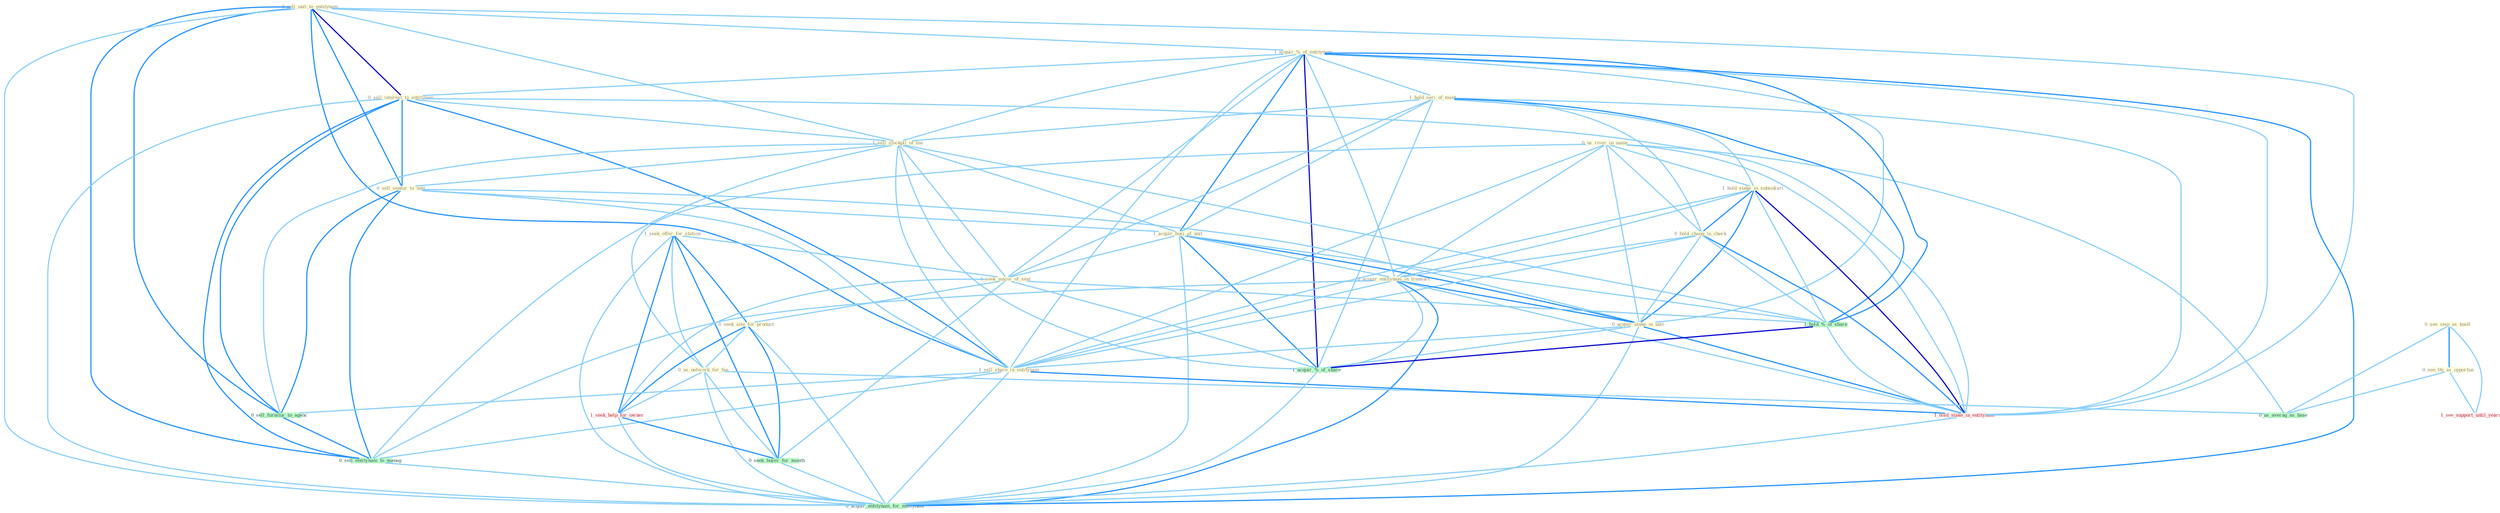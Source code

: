 Graph G{ 
    node
    [shape=polygon,style=filled,width=.5,height=.06,color="#BDFCC9",fixedsize=true,fontsize=4,
    fontcolor="#2f4f4f"];
    {node
    [color="#ffffe0", fontcolor="#8b7d6b"] "0_us_river_in_name " "0_sell_unit_to_entitynam " "1_seek_offer_for_station " "1_acquir_%_of_entitynam " "1_hold_seri_of_meet " "0_sell_interest_to_entitynam " "1_sell_stockpil_of_ton " "0_sell_ventur_to_unit " "0_see_step_as_knell " "1_acquir_busi_of_unit " "1_hold_stake_in_subsidiari " "0_hold_chang_in_check " "0_acquir_entitynam_in_transact " "1_seek_major_of_seat " "0_seek_site_for_product " "0_us_network_for_fee " "0_acquir_stake_in_unit " "0_see_thi_as_opportun " "1_sell_share_in_entitynam "}
{node [color="#fff0f5", fontcolor="#b22222"] "1_hold_stake_in_entitynam " "1_seek_help_for_owner " "1_see_support_until_yearnum "}
edge [color="#B0E2FF"];

	"0_us_river_in_name " -- "1_hold_stake_in_subsidiari " [w="1", color="#87cefa" ];
	"0_us_river_in_name " -- "0_hold_chang_in_check " [w="1", color="#87cefa" ];
	"0_us_river_in_name " -- "0_acquir_entitynam_in_transact " [w="1", color="#87cefa" ];
	"0_us_river_in_name " -- "0_us_network_for_fee " [w="1", color="#87cefa" ];
	"0_us_river_in_name " -- "0_acquir_stake_in_unit " [w="1", color="#87cefa" ];
	"0_us_river_in_name " -- "1_sell_share_in_entitynam " [w="1", color="#87cefa" ];
	"0_us_river_in_name " -- "1_hold_stake_in_entitynam " [w="1", color="#87cefa" ];
	"0_us_river_in_name " -- "0_us_averag_as_base " [w="1", color="#87cefa" ];
	"0_sell_unit_to_entitynam " -- "1_acquir_%_of_entitynam " [w="1", color="#87cefa" ];
	"0_sell_unit_to_entitynam " -- "0_sell_interest_to_entitynam " [w="3", color="#0000cd" , len=0.6];
	"0_sell_unit_to_entitynam " -- "1_sell_stockpil_of_ton " [w="1", color="#87cefa" ];
	"0_sell_unit_to_entitynam " -- "0_sell_ventur_to_unit " [w="2", color="#1e90ff" , len=0.8];
	"0_sell_unit_to_entitynam " -- "1_sell_share_in_entitynam " [w="2", color="#1e90ff" , len=0.8];
	"0_sell_unit_to_entitynam " -- "1_hold_stake_in_entitynam " [w="1", color="#87cefa" ];
	"0_sell_unit_to_entitynam " -- "0_sell_furnitur_to_agenc " [w="2", color="#1e90ff" , len=0.8];
	"0_sell_unit_to_entitynam " -- "0_sell_entitynam_to_manag " [w="2", color="#1e90ff" , len=0.8];
	"0_sell_unit_to_entitynam " -- "0_acquir_entitynam_for_entitynam " [w="1", color="#87cefa" ];
	"1_seek_offer_for_station " -- "1_seek_major_of_seat " [w="1", color="#87cefa" ];
	"1_seek_offer_for_station " -- "0_seek_site_for_product " [w="2", color="#1e90ff" , len=0.8];
	"1_seek_offer_for_station " -- "0_us_network_for_fee " [w="1", color="#87cefa" ];
	"1_seek_offer_for_station " -- "1_seek_help_for_owner " [w="2", color="#1e90ff" , len=0.8];
	"1_seek_offer_for_station " -- "0_seek_buyer_for_month " [w="2", color="#1e90ff" , len=0.8];
	"1_seek_offer_for_station " -- "0_acquir_entitynam_for_entitynam " [w="1", color="#87cefa" ];
	"1_acquir_%_of_entitynam " -- "1_hold_seri_of_meet " [w="1", color="#87cefa" ];
	"1_acquir_%_of_entitynam " -- "0_sell_interest_to_entitynam " [w="1", color="#87cefa" ];
	"1_acquir_%_of_entitynam " -- "1_sell_stockpil_of_ton " [w="1", color="#87cefa" ];
	"1_acquir_%_of_entitynam " -- "1_acquir_busi_of_unit " [w="2", color="#1e90ff" , len=0.8];
	"1_acquir_%_of_entitynam " -- "0_acquir_entitynam_in_transact " [w="1", color="#87cefa" ];
	"1_acquir_%_of_entitynam " -- "1_seek_major_of_seat " [w="1", color="#87cefa" ];
	"1_acquir_%_of_entitynam " -- "0_acquir_stake_in_unit " [w="1", color="#87cefa" ];
	"1_acquir_%_of_entitynam " -- "1_sell_share_in_entitynam " [w="1", color="#87cefa" ];
	"1_acquir_%_of_entitynam " -- "1_hold_%_of_share " [w="2", color="#1e90ff" , len=0.8];
	"1_acquir_%_of_entitynam " -- "1_hold_stake_in_entitynam " [w="1", color="#87cefa" ];
	"1_acquir_%_of_entitynam " -- "1_acquir_%_of_share " [w="3", color="#0000cd" , len=0.6];
	"1_acquir_%_of_entitynam " -- "0_acquir_entitynam_for_entitynam " [w="2", color="#1e90ff" , len=0.8];
	"1_hold_seri_of_meet " -- "1_sell_stockpil_of_ton " [w="1", color="#87cefa" ];
	"1_hold_seri_of_meet " -- "1_acquir_busi_of_unit " [w="1", color="#87cefa" ];
	"1_hold_seri_of_meet " -- "1_hold_stake_in_subsidiari " [w="1", color="#87cefa" ];
	"1_hold_seri_of_meet " -- "0_hold_chang_in_check " [w="1", color="#87cefa" ];
	"1_hold_seri_of_meet " -- "1_seek_major_of_seat " [w="1", color="#87cefa" ];
	"1_hold_seri_of_meet " -- "1_hold_%_of_share " [w="2", color="#1e90ff" , len=0.8];
	"1_hold_seri_of_meet " -- "1_hold_stake_in_entitynam " [w="1", color="#87cefa" ];
	"1_hold_seri_of_meet " -- "1_acquir_%_of_share " [w="1", color="#87cefa" ];
	"0_sell_interest_to_entitynam " -- "1_sell_stockpil_of_ton " [w="1", color="#87cefa" ];
	"0_sell_interest_to_entitynam " -- "0_sell_ventur_to_unit " [w="2", color="#1e90ff" , len=0.8];
	"0_sell_interest_to_entitynam " -- "1_sell_share_in_entitynam " [w="2", color="#1e90ff" , len=0.8];
	"0_sell_interest_to_entitynam " -- "1_hold_stake_in_entitynam " [w="1", color="#87cefa" ];
	"0_sell_interest_to_entitynam " -- "0_sell_furnitur_to_agenc " [w="2", color="#1e90ff" , len=0.8];
	"0_sell_interest_to_entitynam " -- "0_sell_entitynam_to_manag " [w="2", color="#1e90ff" , len=0.8];
	"0_sell_interest_to_entitynam " -- "0_acquir_entitynam_for_entitynam " [w="1", color="#87cefa" ];
	"1_sell_stockpil_of_ton " -- "0_sell_ventur_to_unit " [w="1", color="#87cefa" ];
	"1_sell_stockpil_of_ton " -- "1_acquir_busi_of_unit " [w="1", color="#87cefa" ];
	"1_sell_stockpil_of_ton " -- "1_seek_major_of_seat " [w="1", color="#87cefa" ];
	"1_sell_stockpil_of_ton " -- "1_sell_share_in_entitynam " [w="1", color="#87cefa" ];
	"1_sell_stockpil_of_ton " -- "1_hold_%_of_share " [w="1", color="#87cefa" ];
	"1_sell_stockpil_of_ton " -- "1_acquir_%_of_share " [w="1", color="#87cefa" ];
	"1_sell_stockpil_of_ton " -- "0_sell_furnitur_to_agenc " [w="1", color="#87cefa" ];
	"1_sell_stockpil_of_ton " -- "0_sell_entitynam_to_manag " [w="1", color="#87cefa" ];
	"0_sell_ventur_to_unit " -- "1_acquir_busi_of_unit " [w="1", color="#87cefa" ];
	"0_sell_ventur_to_unit " -- "0_acquir_stake_in_unit " [w="1", color="#87cefa" ];
	"0_sell_ventur_to_unit " -- "1_sell_share_in_entitynam " [w="1", color="#87cefa" ];
	"0_sell_ventur_to_unit " -- "0_sell_furnitur_to_agenc " [w="2", color="#1e90ff" , len=0.8];
	"0_sell_ventur_to_unit " -- "0_sell_entitynam_to_manag " [w="2", color="#1e90ff" , len=0.8];
	"0_see_step_as_knell " -- "0_see_thi_as_opportun " [w="2", color="#1e90ff" , len=0.8];
	"0_see_step_as_knell " -- "1_see_support_until_yearnum " [w="1", color="#87cefa" ];
	"0_see_step_as_knell " -- "0_us_averag_as_base " [w="1", color="#87cefa" ];
	"1_acquir_busi_of_unit " -- "0_acquir_entitynam_in_transact " [w="1", color="#87cefa" ];
	"1_acquir_busi_of_unit " -- "1_seek_major_of_seat " [w="1", color="#87cefa" ];
	"1_acquir_busi_of_unit " -- "0_acquir_stake_in_unit " [w="2", color="#1e90ff" , len=0.8];
	"1_acquir_busi_of_unit " -- "1_hold_%_of_share " [w="1", color="#87cefa" ];
	"1_acquir_busi_of_unit " -- "1_acquir_%_of_share " [w="2", color="#1e90ff" , len=0.8];
	"1_acquir_busi_of_unit " -- "0_acquir_entitynam_for_entitynam " [w="1", color="#87cefa" ];
	"1_hold_stake_in_subsidiari " -- "0_hold_chang_in_check " [w="2", color="#1e90ff" , len=0.8];
	"1_hold_stake_in_subsidiari " -- "0_acquir_entitynam_in_transact " [w="1", color="#87cefa" ];
	"1_hold_stake_in_subsidiari " -- "0_acquir_stake_in_unit " [w="2", color="#1e90ff" , len=0.8];
	"1_hold_stake_in_subsidiari " -- "1_sell_share_in_entitynam " [w="1", color="#87cefa" ];
	"1_hold_stake_in_subsidiari " -- "1_hold_%_of_share " [w="1", color="#87cefa" ];
	"1_hold_stake_in_subsidiari " -- "1_hold_stake_in_entitynam " [w="3", color="#0000cd" , len=0.6];
	"0_hold_chang_in_check " -- "0_acquir_entitynam_in_transact " [w="1", color="#87cefa" ];
	"0_hold_chang_in_check " -- "0_acquir_stake_in_unit " [w="1", color="#87cefa" ];
	"0_hold_chang_in_check " -- "1_sell_share_in_entitynam " [w="1", color="#87cefa" ];
	"0_hold_chang_in_check " -- "1_hold_%_of_share " [w="1", color="#87cefa" ];
	"0_hold_chang_in_check " -- "1_hold_stake_in_entitynam " [w="2", color="#1e90ff" , len=0.8];
	"0_acquir_entitynam_in_transact " -- "0_acquir_stake_in_unit " [w="2", color="#1e90ff" , len=0.8];
	"0_acquir_entitynam_in_transact " -- "1_sell_share_in_entitynam " [w="1", color="#87cefa" ];
	"0_acquir_entitynam_in_transact " -- "1_hold_stake_in_entitynam " [w="1", color="#87cefa" ];
	"0_acquir_entitynam_in_transact " -- "1_acquir_%_of_share " [w="1", color="#87cefa" ];
	"0_acquir_entitynam_in_transact " -- "0_sell_entitynam_to_manag " [w="1", color="#87cefa" ];
	"0_acquir_entitynam_in_transact " -- "0_acquir_entitynam_for_entitynam " [w="2", color="#1e90ff" , len=0.8];
	"1_seek_major_of_seat " -- "0_seek_site_for_product " [w="1", color="#87cefa" ];
	"1_seek_major_of_seat " -- "1_hold_%_of_share " [w="1", color="#87cefa" ];
	"1_seek_major_of_seat " -- "1_seek_help_for_owner " [w="1", color="#87cefa" ];
	"1_seek_major_of_seat " -- "0_seek_buyer_for_month " [w="1", color="#87cefa" ];
	"1_seek_major_of_seat " -- "1_acquir_%_of_share " [w="1", color="#87cefa" ];
	"0_seek_site_for_product " -- "0_us_network_for_fee " [w="1", color="#87cefa" ];
	"0_seek_site_for_product " -- "1_seek_help_for_owner " [w="2", color="#1e90ff" , len=0.8];
	"0_seek_site_for_product " -- "0_seek_buyer_for_month " [w="2", color="#1e90ff" , len=0.8];
	"0_seek_site_for_product " -- "0_acquir_entitynam_for_entitynam " [w="1", color="#87cefa" ];
	"0_us_network_for_fee " -- "1_seek_help_for_owner " [w="1", color="#87cefa" ];
	"0_us_network_for_fee " -- "0_seek_buyer_for_month " [w="1", color="#87cefa" ];
	"0_us_network_for_fee " -- "0_us_averag_as_base " [w="1", color="#87cefa" ];
	"0_us_network_for_fee " -- "0_acquir_entitynam_for_entitynam " [w="1", color="#87cefa" ];
	"0_acquir_stake_in_unit " -- "1_sell_share_in_entitynam " [w="1", color="#87cefa" ];
	"0_acquir_stake_in_unit " -- "1_hold_stake_in_entitynam " [w="2", color="#1e90ff" , len=0.8];
	"0_acquir_stake_in_unit " -- "1_acquir_%_of_share " [w="1", color="#87cefa" ];
	"0_acquir_stake_in_unit " -- "0_acquir_entitynam_for_entitynam " [w="1", color="#87cefa" ];
	"0_see_thi_as_opportun " -- "1_see_support_until_yearnum " [w="1", color="#87cefa" ];
	"0_see_thi_as_opportun " -- "0_us_averag_as_base " [w="1", color="#87cefa" ];
	"1_sell_share_in_entitynam " -- "1_hold_stake_in_entitynam " [w="2", color="#1e90ff" , len=0.8];
	"1_sell_share_in_entitynam " -- "0_sell_furnitur_to_agenc " [w="1", color="#87cefa" ];
	"1_sell_share_in_entitynam " -- "0_sell_entitynam_to_manag " [w="1", color="#87cefa" ];
	"1_sell_share_in_entitynam " -- "0_acquir_entitynam_for_entitynam " [w="1", color="#87cefa" ];
	"1_hold_%_of_share " -- "1_hold_stake_in_entitynam " [w="1", color="#87cefa" ];
	"1_hold_%_of_share " -- "1_acquir_%_of_share " [w="3", color="#0000cd" , len=0.6];
	"1_hold_stake_in_entitynam " -- "0_acquir_entitynam_for_entitynam " [w="1", color="#87cefa" ];
	"1_seek_help_for_owner " -- "0_seek_buyer_for_month " [w="2", color="#1e90ff" , len=0.8];
	"1_seek_help_for_owner " -- "0_acquir_entitynam_for_entitynam " [w="1", color="#87cefa" ];
	"0_seek_buyer_for_month " -- "0_acquir_entitynam_for_entitynam " [w="1", color="#87cefa" ];
	"1_acquir_%_of_share " -- "0_acquir_entitynam_for_entitynam " [w="1", color="#87cefa" ];
	"0_sell_furnitur_to_agenc " -- "0_sell_entitynam_to_manag " [w="2", color="#1e90ff" , len=0.8];
	"0_sell_entitynam_to_manag " -- "0_acquir_entitynam_for_entitynam " [w="1", color="#87cefa" ];
}